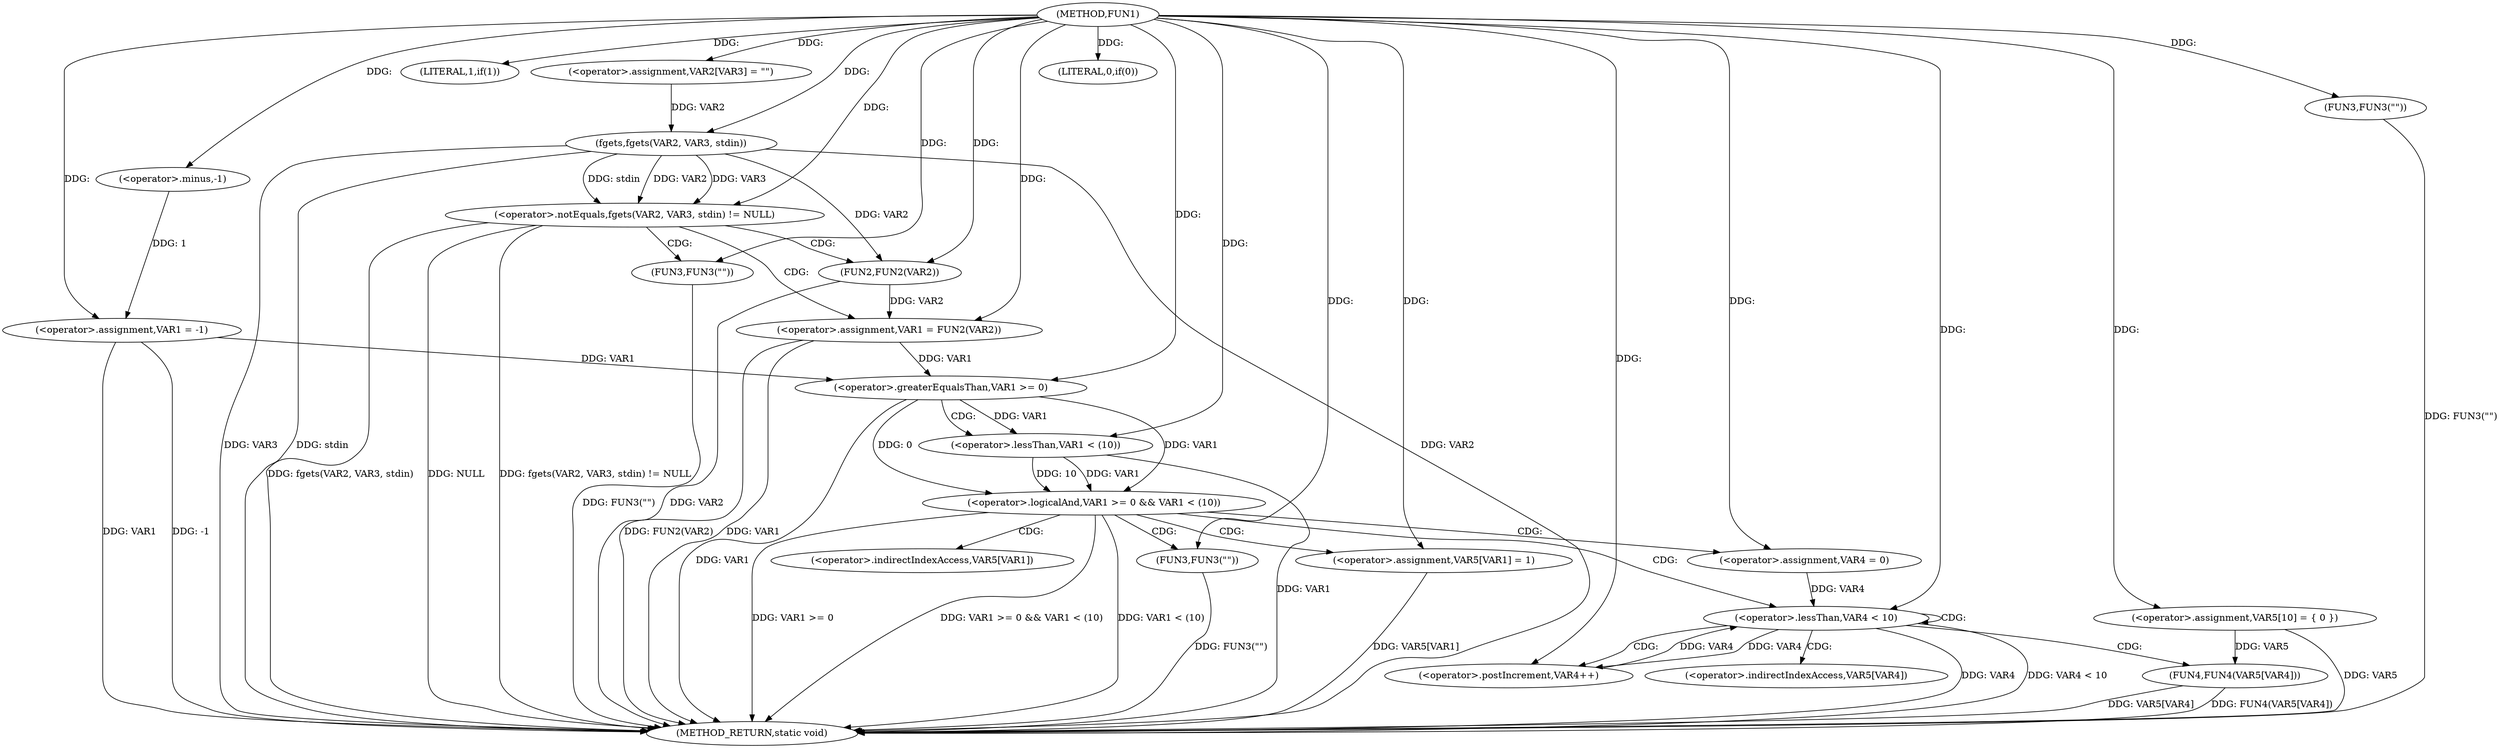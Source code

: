 digraph FUN1 {  
"1000100" [label = "(METHOD,FUN1)" ]
"1000175" [label = "(METHOD_RETURN,static void)" ]
"1000103" [label = "(<operator>.assignment,VAR1 = -1)" ]
"1000105" [label = "(<operator>.minus,-1)" ]
"1000108" [label = "(LITERAL,1,if(1))" ]
"1000112" [label = "(<operator>.assignment,VAR2[VAR3] = \"\")" ]
"1000116" [label = "(<operator>.notEquals,fgets(VAR2, VAR3, stdin) != NULL)" ]
"1000117" [label = "(fgets,fgets(VAR2, VAR3, stdin))" ]
"1000123" [label = "(<operator>.assignment,VAR1 = FUN2(VAR2))" ]
"1000125" [label = "(FUN2,FUN2(VAR2))" ]
"1000129" [label = "(FUN3,FUN3(\"\"))" ]
"1000132" [label = "(LITERAL,0,if(0))" ]
"1000134" [label = "(FUN3,FUN3(\"\"))" ]
"1000141" [label = "(<operator>.assignment,VAR5[10] = { 0 })" ]
"1000144" [label = "(<operator>.logicalAnd,VAR1 >= 0 && VAR1 < (10))" ]
"1000145" [label = "(<operator>.greaterEqualsThan,VAR1 >= 0)" ]
"1000148" [label = "(<operator>.lessThan,VAR1 < (10))" ]
"1000152" [label = "(<operator>.assignment,VAR5[VAR1] = 1)" ]
"1000158" [label = "(<operator>.assignment,VAR4 = 0)" ]
"1000161" [label = "(<operator>.lessThan,VAR4 < 10)" ]
"1000164" [label = "(<operator>.postIncrement,VAR4++)" ]
"1000167" [label = "(FUN4,FUN4(VAR5[VAR4]))" ]
"1000173" [label = "(FUN3,FUN3(\"\"))" ]
"1000153" [label = "(<operator>.indirectIndexAccess,VAR5[VAR1])" ]
"1000168" [label = "(<operator>.indirectIndexAccess,VAR5[VAR4])" ]
  "1000116" -> "1000175"  [ label = "DDG: fgets(VAR2, VAR3, stdin)"] 
  "1000141" -> "1000175"  [ label = "DDG: VAR5"] 
  "1000123" -> "1000175"  [ label = "DDG: FUN2(VAR2)"] 
  "1000103" -> "1000175"  [ label = "DDG: VAR1"] 
  "1000103" -> "1000175"  [ label = "DDG: -1"] 
  "1000116" -> "1000175"  [ label = "DDG: NULL"] 
  "1000152" -> "1000175"  [ label = "DDG: VAR5[VAR1]"] 
  "1000117" -> "1000175"  [ label = "DDG: VAR2"] 
  "1000144" -> "1000175"  [ label = "DDG: VAR1 >= 0"] 
  "1000117" -> "1000175"  [ label = "DDG: VAR3"] 
  "1000123" -> "1000175"  [ label = "DDG: VAR1"] 
  "1000167" -> "1000175"  [ label = "DDG: VAR5[VAR4]"] 
  "1000125" -> "1000175"  [ label = "DDG: VAR2"] 
  "1000129" -> "1000175"  [ label = "DDG: FUN3(\"\")"] 
  "1000144" -> "1000175"  [ label = "DDG: VAR1 >= 0 && VAR1 < (10)"] 
  "1000167" -> "1000175"  [ label = "DDG: FUN4(VAR5[VAR4])"] 
  "1000134" -> "1000175"  [ label = "DDG: FUN3(\"\")"] 
  "1000148" -> "1000175"  [ label = "DDG: VAR1"] 
  "1000144" -> "1000175"  [ label = "DDG: VAR1 < (10)"] 
  "1000117" -> "1000175"  [ label = "DDG: stdin"] 
  "1000173" -> "1000175"  [ label = "DDG: FUN3(\"\")"] 
  "1000161" -> "1000175"  [ label = "DDG: VAR4"] 
  "1000145" -> "1000175"  [ label = "DDG: VAR1"] 
  "1000161" -> "1000175"  [ label = "DDG: VAR4 < 10"] 
  "1000116" -> "1000175"  [ label = "DDG: fgets(VAR2, VAR3, stdin) != NULL"] 
  "1000105" -> "1000103"  [ label = "DDG: 1"] 
  "1000100" -> "1000103"  [ label = "DDG: "] 
  "1000100" -> "1000105"  [ label = "DDG: "] 
  "1000100" -> "1000108"  [ label = "DDG: "] 
  "1000100" -> "1000112"  [ label = "DDG: "] 
  "1000117" -> "1000116"  [ label = "DDG: VAR2"] 
  "1000117" -> "1000116"  [ label = "DDG: VAR3"] 
  "1000117" -> "1000116"  [ label = "DDG: stdin"] 
  "1000112" -> "1000117"  [ label = "DDG: VAR2"] 
  "1000100" -> "1000117"  [ label = "DDG: "] 
  "1000100" -> "1000116"  [ label = "DDG: "] 
  "1000125" -> "1000123"  [ label = "DDG: VAR2"] 
  "1000100" -> "1000123"  [ label = "DDG: "] 
  "1000117" -> "1000125"  [ label = "DDG: VAR2"] 
  "1000100" -> "1000125"  [ label = "DDG: "] 
  "1000100" -> "1000129"  [ label = "DDG: "] 
  "1000100" -> "1000132"  [ label = "DDG: "] 
  "1000100" -> "1000134"  [ label = "DDG: "] 
  "1000100" -> "1000141"  [ label = "DDG: "] 
  "1000145" -> "1000144"  [ label = "DDG: VAR1"] 
  "1000145" -> "1000144"  [ label = "DDG: 0"] 
  "1000103" -> "1000145"  [ label = "DDG: VAR1"] 
  "1000123" -> "1000145"  [ label = "DDG: VAR1"] 
  "1000100" -> "1000145"  [ label = "DDG: "] 
  "1000148" -> "1000144"  [ label = "DDG: VAR1"] 
  "1000148" -> "1000144"  [ label = "DDG: 10"] 
  "1000145" -> "1000148"  [ label = "DDG: VAR1"] 
  "1000100" -> "1000148"  [ label = "DDG: "] 
  "1000100" -> "1000152"  [ label = "DDG: "] 
  "1000100" -> "1000158"  [ label = "DDG: "] 
  "1000158" -> "1000161"  [ label = "DDG: VAR4"] 
  "1000164" -> "1000161"  [ label = "DDG: VAR4"] 
  "1000100" -> "1000161"  [ label = "DDG: "] 
  "1000161" -> "1000164"  [ label = "DDG: VAR4"] 
  "1000100" -> "1000164"  [ label = "DDG: "] 
  "1000141" -> "1000167"  [ label = "DDG: VAR5"] 
  "1000100" -> "1000173"  [ label = "DDG: "] 
  "1000116" -> "1000125"  [ label = "CDG: "] 
  "1000116" -> "1000129"  [ label = "CDG: "] 
  "1000116" -> "1000123"  [ label = "CDG: "] 
  "1000144" -> "1000153"  [ label = "CDG: "] 
  "1000144" -> "1000173"  [ label = "CDG: "] 
  "1000144" -> "1000158"  [ label = "CDG: "] 
  "1000144" -> "1000161"  [ label = "CDG: "] 
  "1000144" -> "1000152"  [ label = "CDG: "] 
  "1000145" -> "1000148"  [ label = "CDG: "] 
  "1000161" -> "1000168"  [ label = "CDG: "] 
  "1000161" -> "1000164"  [ label = "CDG: "] 
  "1000161" -> "1000167"  [ label = "CDG: "] 
  "1000161" -> "1000161"  [ label = "CDG: "] 
}
